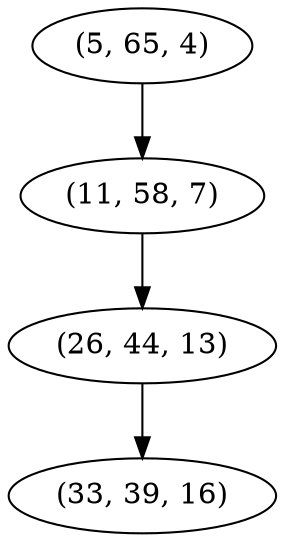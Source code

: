digraph tree {
    "(5, 65, 4)";
    "(11, 58, 7)";
    "(26, 44, 13)";
    "(33, 39, 16)";
    "(5, 65, 4)" -> "(11, 58, 7)";
    "(11, 58, 7)" -> "(26, 44, 13)";
    "(26, 44, 13)" -> "(33, 39, 16)";
}
